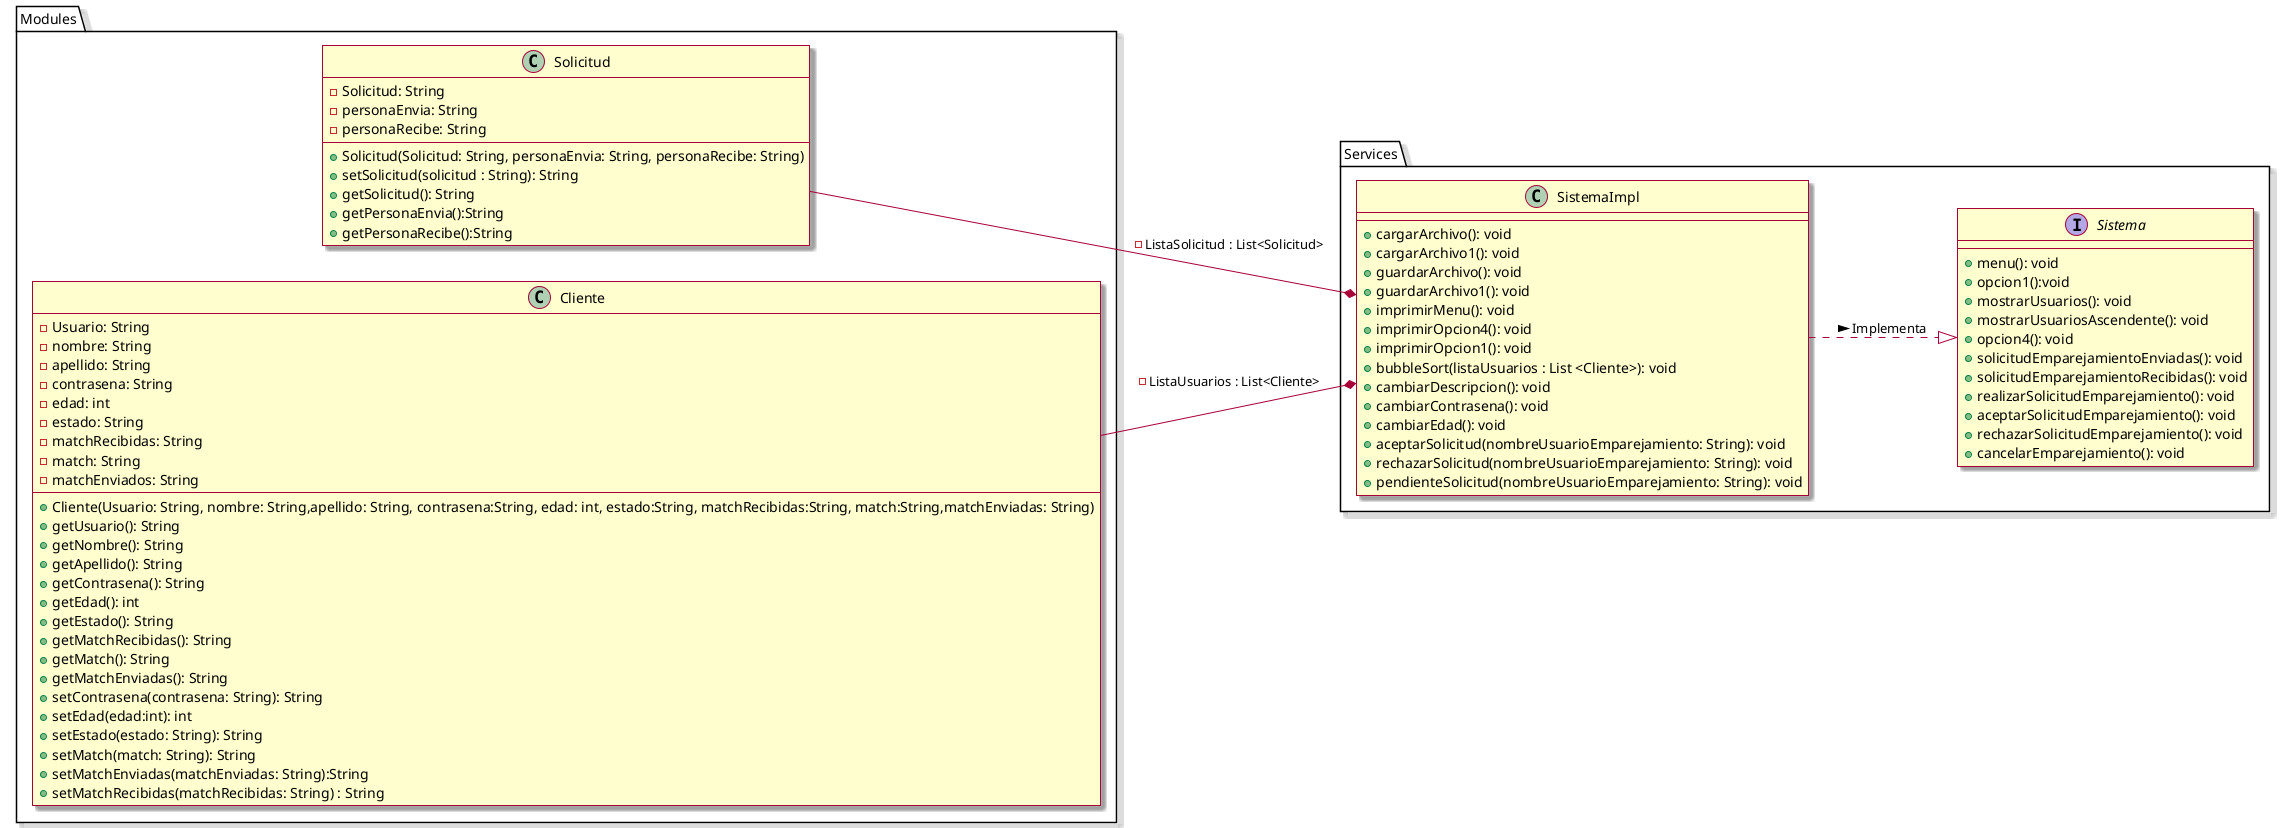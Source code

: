 @startuml
skin rose
left to right direction

Package Modules{


Class Solicitud{
-Solicitud: String
-personaEnvia: String
-personaRecibe: String
+Solicitud(Solicitud: String, personaEnvia: String, personaRecibe: String)
+setSolicitud(solicitud : String): String
+getSolicitud(): String
+getPersonaEnvia():String
+getPersonaRecibe():String
}

Class Cliente{
-Usuario: String
-nombre: String
-apellido: String
-contrasena: String
-edad: int
-estado: String
-matchRecibidas: String
-match: String
-matchEnviados: String
+Cliente(Usuario: String, nombre: String,apellido: String, contrasena:String, edad: int, estado:String, matchRecibidas:String, match:String,matchEnviadas: String)
+getUsuario(): String
+getNombre(): String
+getApellido(): String
+getContrasena(): String
+getEdad(): int
+getEstado(): String
+getMatchRecibidas(): String
+getMatch(): String
+getMatchEnviadas(): String
+setContrasena(contrasena: String): String
+setEdad(edad:int): int
+setEstado(estado: String): String
+setMatch(match: String): String
+setMatchEnviadas(matchEnviadas: String):String
+setMatchRecibidas(matchRecibidas: String) : String
}



}

Package Services{

interface Sistema{
  + menu(): void
  + opcion1():void
  + mostrarUsuarios(): void
  + mostrarUsuariosAscendente(): void
  + opcion4(): void
  + solicitudEmparejamientoEnviadas(): void
  +solicitudEmparejamientoRecibidas(): void
  +realizarSolicitudEmparejamiento(): void
  +aceptarSolicitudEmparejamiento(): void
  +rechazarSolicitudEmparejamiento(): void
  +cancelarEmparejamiento(): void
}

Class SistemaImpl{
+cargarArchivo(): void
+cargarArchivo1(): void
+guardarArchivo(): void
+guardarArchivo1(): void
+imprimirMenu(): void
+imprimirOpcion4(): void
+imprimirOpcion1(): void
+bubbleSort(listaUsuarios : List <Cliente>): void
+cambiarDescripcion(): void
+cambiarContrasena(): void
+cambiarEdad(): void
+aceptarSolicitud(nombreUsuarioEmparejamiento: String): void
+rechazarSolicitud(nombreUsuarioEmparejamiento: String): void
+pendienteSolicitud(nombreUsuarioEmparejamiento: String): void



}


SistemaImpl ..|> Sistema : Implementa >

Cliente --* SistemaImpl : - ListaUsuarios : List<Cliente>
Solicitud --* SistemaImpl : - ListaSolicitud : List<Solicitud>



}









@enduml
